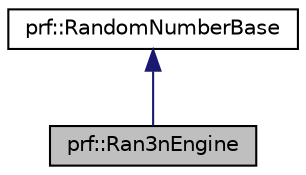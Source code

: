 digraph "prf::Ran3nEngine"
{
  bgcolor="transparent";
  edge [fontname="Helvetica",fontsize="10",labelfontname="Helvetica",labelfontsize="10"];
  node [fontname="Helvetica",fontsize="10",shape=record];
  Node1 [label="prf::Ran3nEngine",height=0.2,width=0.4,color="black", fillcolor="grey75", style="filled" fontcolor="black"];
  Node2 -> Node1 [dir="back",color="midnightblue",fontsize="10",style="solid",fontname="Helvetica"];
  Node2 [label="prf::RandomNumberBase",height=0.2,width=0.4,color="black",URL="$classprf_1_1RandomNumberBase.html",tooltip="Base class for Random number generators for use in PROFASI."];
}
